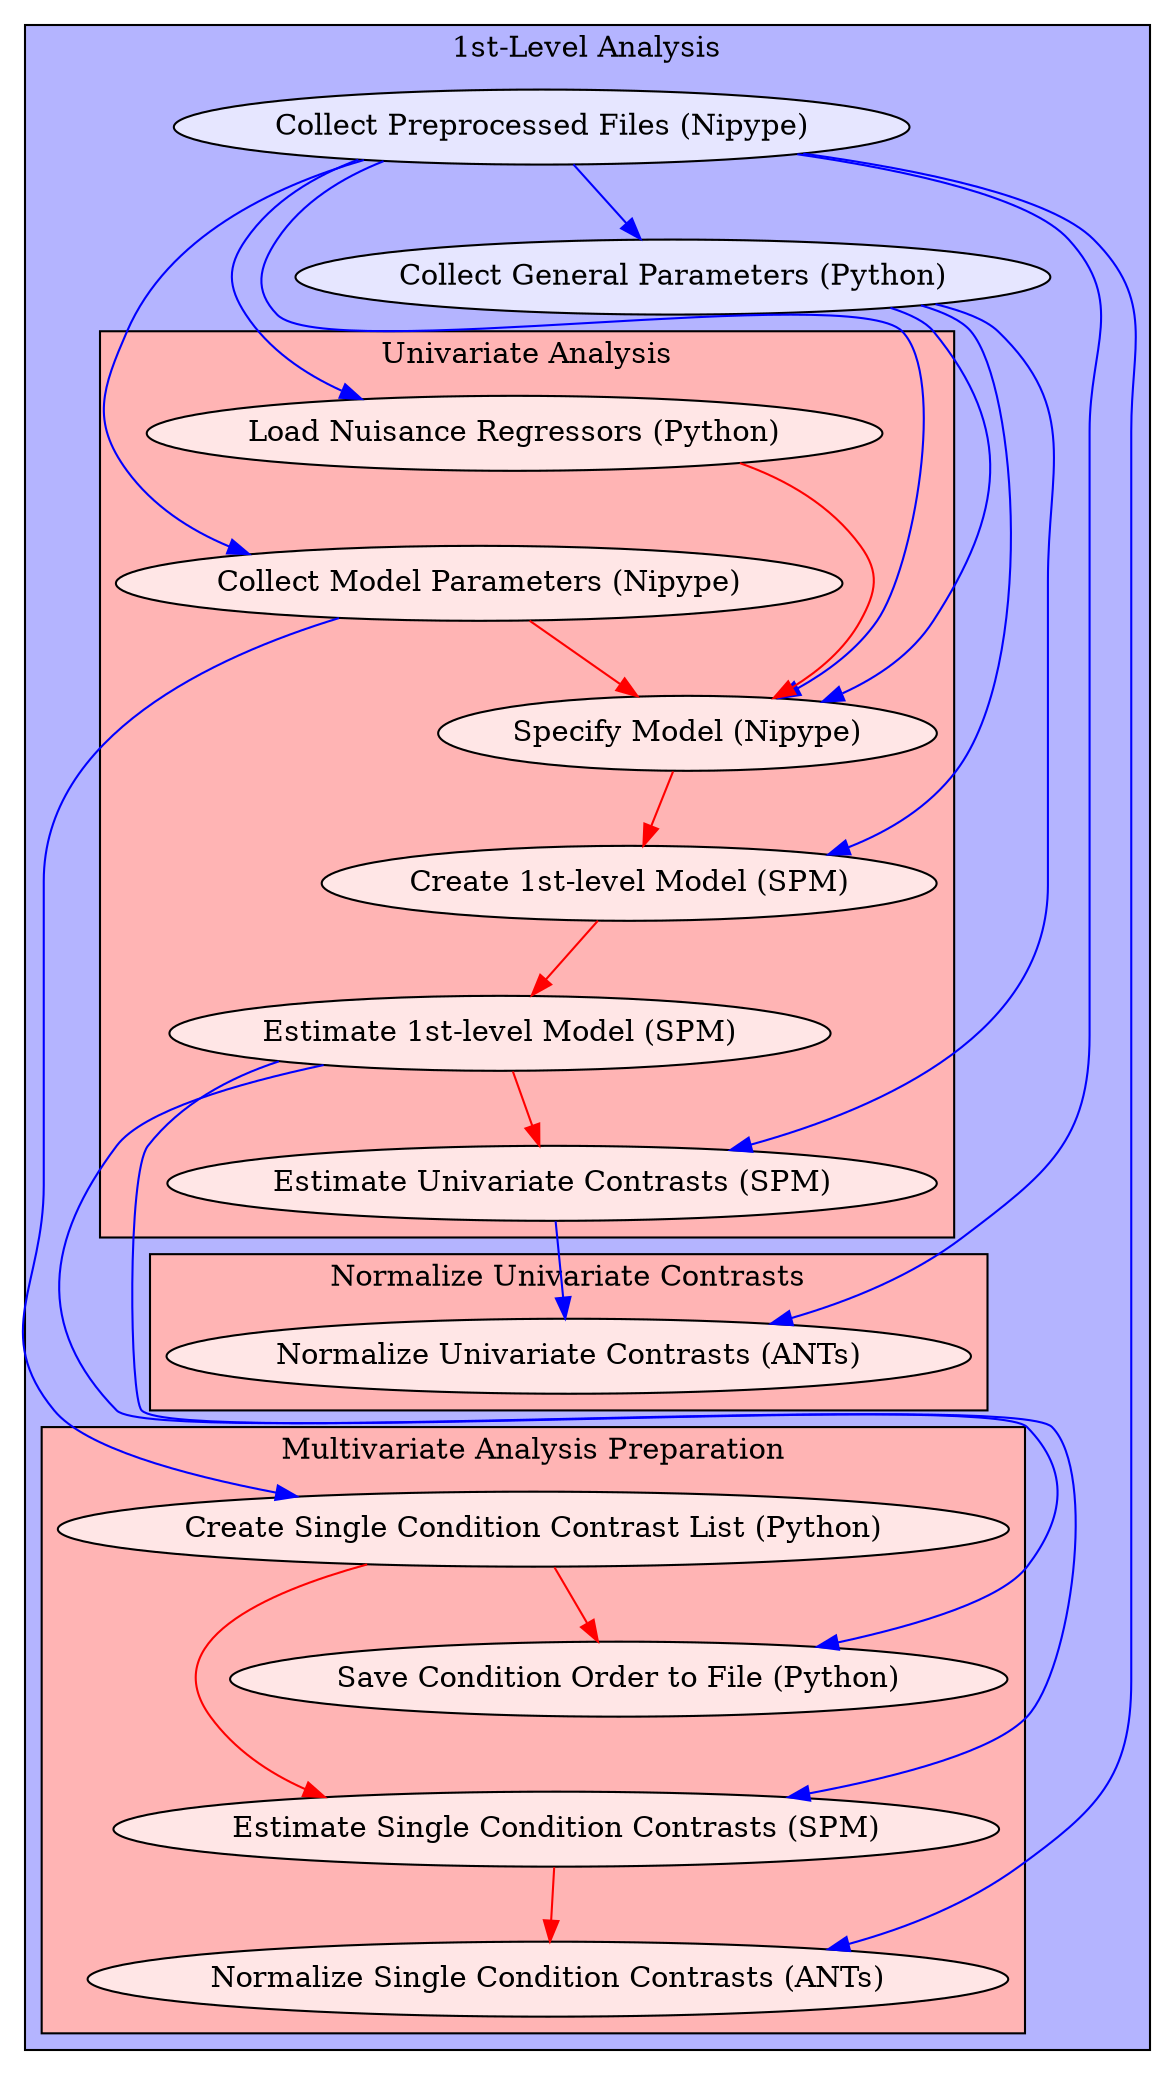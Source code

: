 digraph analysis_first{
  subgraph cluster_analysis_first {
      edge [color="#0000FF"];
      style=filled;
      fillcolor="#B4B4FF";
      label="1st-Level Analysis";
    get_param[label="Collect General Parameters (Python)", style=filled, fillcolor="#E6E6FF"];
    collect_files[label="Collect Preprocessed Files (Nipype)", style=filled, fillcolor="#E6E6FF"];
    subgraph cluster_analysisflow_univariate {
            edge [color="#FF0000"];
            style=filled;
            fillcolor="#FFB4B4";
            label="Univariate Analysis";
        nuisance_reg[label="Load Nuisance Regressors (Python)", style=filled, fillcolor="#FFE6E6"];
        get_model_param[label="Collect Model Parameters (Nipype)", style=filled, fillcolor="#FFE6E6"];
        model_spec[label="Specify Model (Nipype)", style=filled, fillcolor="#FFE6E6"];
        level1_design[label="Create 1st-level Model (SPM)", style=filled, fillcolor="#FFE6E6"];
        level1_est[label="Estimate 1st-level Model (SPM)", style=filled, fillcolor="#FFE6E6"];
        level1_conest_uni[label="Estimate Univariate Contrasts (SPM)", style=filled, fillcolor="#FFE6E6"];
        nuisance_reg -> model_spec;
        get_model_param -> model_spec;
        model_spec -> level1_design;
        level1_design -> level1_est;
        level1_est -> level1_conest_uni;
    }
    subgraph cluster_analysisflow_normalize {
            edge [color="#FF0000"];
            style=filled;
            fillcolor="#FFB4B4";
            label="Normalize Univariate Contrasts";
        normalize_uni[label="Normalize Univariate Contrasts (ANTs)", style=filled, fillcolor="#FFE6E6"];
    }    subgraph cluster_analysisflow_multivariate {
            edge [color="#FF0000"];
            style=filled;
            fillcolor="#FFB4B4";
            label="Multivariate Analysis Preparation";
        comp_con_per_run[label="Create Single Condition Contrast List (Python)", style=filled, fillcolor="#FFE6E6"];
        write_labels_run[label="Save Condition Order to File (Python)", style=filled, fillcolor="#FFE6E6"];
        level1_conest_multi[label="Estimate Single Condition Contrasts (SPM)", style=filled, fillcolor="#FFE6E6"];
        normalize_multi[label="Normalize Single Condition Contrasts (ANTs)", style=filled, fillcolor="#FFE6E6"];
        comp_con_per_run -> write_labels_run;
        comp_con_per_run -> level1_conest_multi;
        level1_conest_multi -> normalize_multi;
    }
    get_param -> nuisance_reg [color="#00000000"];
    nuisance_reg -> get_model_param [color="#00000000"];
    normalize_uni -> comp_con_per_run [color="#00000000"];
    write_labels_run -> level1_conest_multi [color="#00000000"];
    collect_files -> get_param;
    collect_files -> nuisance_reg;
    collect_files -> get_model_param;
    collect_files -> model_spec;
    collect_files -> normalize_uni;
    collect_files -> normalize_multi;
    get_param -> model_spec;
    get_param -> level1_design;
    get_param -> level1_conest_uni;
    get_model_param -> comp_con_per_run;
    level1_conest_uni -> normalize_uni;
    level1_est -> level1_conest_multi;
    level1_est -> write_labels_run;
  }
}
